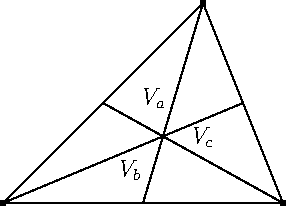 // Area of triangle can be calculated with three
// medians let
// let ABC be a triangle and
// let V_a, V_b, V_c
// Area = 4/3 (a * b * c)


import geometry;


// Define points for triangle
point A = (100.0, 100.0),
	B = (0.0, 0.0),
	C = (140.0, 0.0);


// Define and draw main triangle
triangle maintrig = triangle(A, B, C);
draw(maintrig);


// Get mid points
point pmida = midpoint(maintrig.BC);
point pmidb = midpoint(maintrig.AC);
point pmidc = midpoint(maintrig.AB);


// Draw medians
draw(A--pmida);
draw(B--pmidb);
draw(C--pmidc);


// Label segments and mark points accordingly
label("$V_a$", A--pmida);
label("$V_b$", B--pmidb);
label("$V_c$", C--pmidc);

dot(A);
dot(B);
dot(C);
